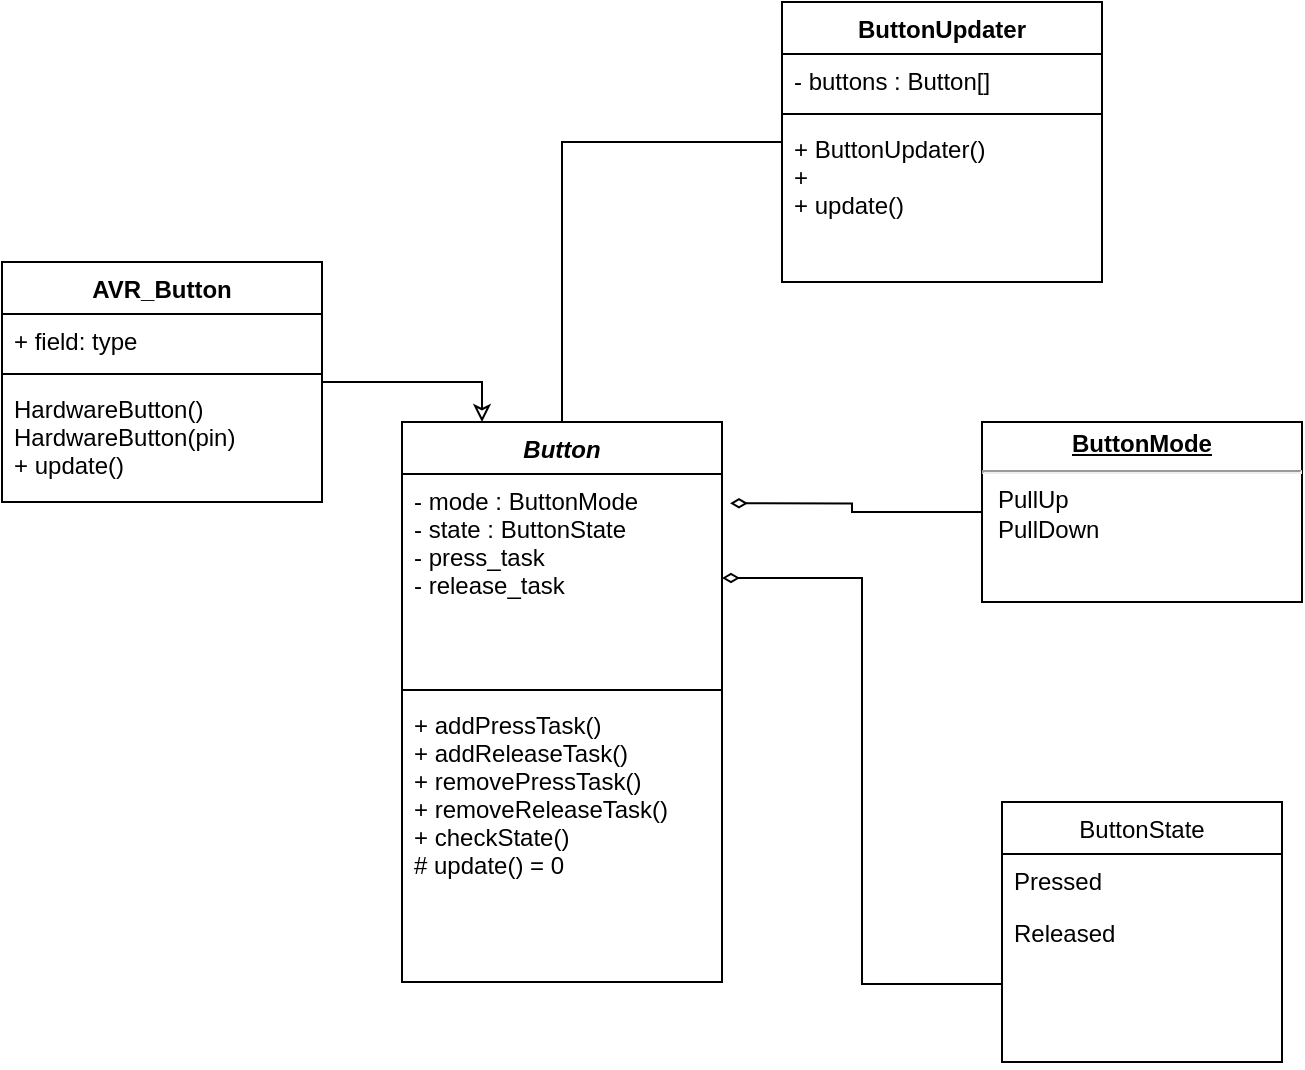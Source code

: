 <mxfile version="13.3.5" type="device"><diagram id="rO6B_b8GHd2AVXVGlqbM" name="Page-1"><mxGraphModel dx="1021" dy="640" grid="1" gridSize="10" guides="1" tooltips="1" connect="1" arrows="1" fold="1" page="1" pageScale="1" pageWidth="1600" pageHeight="1200" math="0" shadow="0"><root><mxCell id="0"/><mxCell id="1" parent="0"/><mxCell id="ov57lU5f02IB6HiW0h0y-6" style="edgeStyle=orthogonalEdgeStyle;rounded=0;orthogonalLoop=1;jettySize=auto;html=1;entryX=1.025;entryY=0.141;entryDx=0;entryDy=0;entryPerimeter=0;endArrow=diamondThin;endFill=0;" edge="1" parent="1" source="ov57lU5f02IB6HiW0h0y-5" target="ov57lU5f02IB6HiW0h0y-2"><mxGeometry relative="1" as="geometry"/></mxCell><mxCell id="ov57lU5f02IB6HiW0h0y-5" value="&lt;p style=&quot;margin: 0px ; margin-top: 4px ; text-align: center ; text-decoration: underline&quot;&gt;&lt;b&gt;ButtonMode&lt;/b&gt;&lt;/p&gt;&lt;hr&gt;&lt;p style=&quot;margin: 0px ; margin-left: 8px&quot;&gt;PullUp&lt;br&gt;PullDown&lt;/p&gt;" style="verticalAlign=top;align=left;overflow=fill;fontSize=12;fontFamily=Helvetica;html=1;" vertex="1" parent="1"><mxGeometry x="660" y="240" width="160" height="90" as="geometry"/></mxCell><mxCell id="ov57lU5f02IB6HiW0h0y-23" style="edgeStyle=orthogonalEdgeStyle;rounded=0;orthogonalLoop=1;jettySize=auto;html=1;exitX=0.5;exitY=0;exitDx=0;exitDy=0;entryX=0;entryY=0.5;entryDx=0;entryDy=0;endArrow=none;endFill=0;" edge="1" parent="1" source="ov57lU5f02IB6HiW0h0y-1" target="ov57lU5f02IB6HiW0h0y-18"><mxGeometry relative="1" as="geometry"/></mxCell><mxCell id="ov57lU5f02IB6HiW0h0y-1" value="Button&#10;" style="swimlane;fontStyle=3;align=center;verticalAlign=top;childLayout=stackLayout;horizontal=1;startSize=26;horizontalStack=0;resizeParent=1;resizeParentMax=0;resizeLast=0;collapsible=1;marginBottom=0;" vertex="1" parent="1"><mxGeometry x="370" y="240" width="160" height="280" as="geometry"/></mxCell><mxCell id="ov57lU5f02IB6HiW0h0y-2" value="- mode : ButtonMode&#10;- state : ButtonState&#10;- press_task&#10;- release_task" style="text;strokeColor=none;fillColor=none;align=left;verticalAlign=top;spacingLeft=4;spacingRight=4;overflow=hidden;rotatable=0;points=[[0,0.5],[1,0.5]];portConstraint=eastwest;" vertex="1" parent="ov57lU5f02IB6HiW0h0y-1"><mxGeometry y="26" width="160" height="104" as="geometry"/></mxCell><mxCell id="ov57lU5f02IB6HiW0h0y-3" value="" style="line;strokeWidth=1;fillColor=none;align=left;verticalAlign=middle;spacingTop=-1;spacingLeft=3;spacingRight=3;rotatable=0;labelPosition=right;points=[];portConstraint=eastwest;" vertex="1" parent="ov57lU5f02IB6HiW0h0y-1"><mxGeometry y="130" width="160" height="8" as="geometry"/></mxCell><mxCell id="ov57lU5f02IB6HiW0h0y-4" value="+ addPressTask()&#10;+ addReleaseTask()&#10;+ removePressTask()&#10;+ removeReleaseTask() &#10;+ checkState()&#10;# update() = 0" style="text;strokeColor=none;fillColor=none;align=left;verticalAlign=top;spacingLeft=4;spacingRight=4;overflow=hidden;rotatable=0;points=[[0,0.5],[1,0.5]];portConstraint=eastwest;fontStyle=0" vertex="1" parent="ov57lU5f02IB6HiW0h0y-1"><mxGeometry y="138" width="160" height="142" as="geometry"/></mxCell><mxCell id="ov57lU5f02IB6HiW0h0y-7" value="ButtonState" style="swimlane;fontStyle=0;childLayout=stackLayout;horizontal=1;startSize=26;fillColor=none;horizontalStack=0;resizeParent=1;resizeParentMax=0;resizeLast=0;collapsible=1;marginBottom=0;" vertex="1" parent="1"><mxGeometry x="670" y="430" width="140" height="130" as="geometry"/></mxCell><mxCell id="ov57lU5f02IB6HiW0h0y-8" value="Pressed" style="text;strokeColor=none;fillColor=none;align=left;verticalAlign=top;spacingLeft=4;spacingRight=4;overflow=hidden;rotatable=0;points=[[0,0.5],[1,0.5]];portConstraint=eastwest;" vertex="1" parent="ov57lU5f02IB6HiW0h0y-7"><mxGeometry y="26" width="140" height="26" as="geometry"/></mxCell><mxCell id="ov57lU5f02IB6HiW0h0y-10" value="Released" style="text;strokeColor=none;fillColor=none;align=left;verticalAlign=top;spacingLeft=4;spacingRight=4;overflow=hidden;rotatable=0;points=[[0,0.5],[1,0.5]];portConstraint=eastwest;" vertex="1" parent="ov57lU5f02IB6HiW0h0y-7"><mxGeometry y="52" width="140" height="78" as="geometry"/></mxCell><mxCell id="ov57lU5f02IB6HiW0h0y-11" style="edgeStyle=orthogonalEdgeStyle;rounded=0;orthogonalLoop=1;jettySize=auto;html=1;entryX=1;entryY=0.5;entryDx=0;entryDy=0;endArrow=diamondThin;endFill=0;" edge="1" parent="1" source="ov57lU5f02IB6HiW0h0y-10" target="ov57lU5f02IB6HiW0h0y-2"><mxGeometry relative="1" as="geometry"/></mxCell><mxCell id="ov57lU5f02IB6HiW0h0y-16" style="edgeStyle=orthogonalEdgeStyle;rounded=0;orthogonalLoop=1;jettySize=auto;html=1;entryX=0.25;entryY=0;entryDx=0;entryDy=0;endArrow=classic;endFill=0;" edge="1" parent="1" source="ov57lU5f02IB6HiW0h0y-12" target="ov57lU5f02IB6HiW0h0y-1"><mxGeometry relative="1" as="geometry"/></mxCell><mxCell id="ov57lU5f02IB6HiW0h0y-12" value="AVR_Button" style="swimlane;fontStyle=1;align=center;verticalAlign=top;childLayout=stackLayout;horizontal=1;startSize=26;horizontalStack=0;resizeParent=1;resizeParentMax=0;resizeLast=0;collapsible=1;marginBottom=0;" vertex="1" parent="1"><mxGeometry x="170" y="160" width="160" height="120" as="geometry"/></mxCell><mxCell id="ov57lU5f02IB6HiW0h0y-13" value="+ field: type" style="text;strokeColor=none;fillColor=none;align=left;verticalAlign=top;spacingLeft=4;spacingRight=4;overflow=hidden;rotatable=0;points=[[0,0.5],[1,0.5]];portConstraint=eastwest;" vertex="1" parent="ov57lU5f02IB6HiW0h0y-12"><mxGeometry y="26" width="160" height="26" as="geometry"/></mxCell><mxCell id="ov57lU5f02IB6HiW0h0y-14" value="" style="line;strokeWidth=1;fillColor=none;align=left;verticalAlign=middle;spacingTop=-1;spacingLeft=3;spacingRight=3;rotatable=0;labelPosition=right;points=[];portConstraint=eastwest;" vertex="1" parent="ov57lU5f02IB6HiW0h0y-12"><mxGeometry y="52" width="160" height="8" as="geometry"/></mxCell><mxCell id="ov57lU5f02IB6HiW0h0y-15" value="HardwareButton()&#10;HardwareButton(pin)&#10;+ update()&#10;" style="text;strokeColor=none;fillColor=none;align=left;verticalAlign=top;spacingLeft=4;spacingRight=4;overflow=hidden;rotatable=0;points=[[0,0.5],[1,0.5]];portConstraint=eastwest;" vertex="1" parent="ov57lU5f02IB6HiW0h0y-12"><mxGeometry y="60" width="160" height="60" as="geometry"/></mxCell><mxCell id="ov57lU5f02IB6HiW0h0y-18" value="ButtonUpdater" style="swimlane;fontStyle=1;align=center;verticalAlign=top;childLayout=stackLayout;horizontal=1;startSize=26;horizontalStack=0;resizeParent=1;resizeParentMax=0;resizeLast=0;collapsible=1;marginBottom=0;" vertex="1" parent="1"><mxGeometry x="560" y="30" width="160" height="140" as="geometry"/></mxCell><mxCell id="ov57lU5f02IB6HiW0h0y-19" value="- buttons : Button[]" style="text;strokeColor=none;fillColor=none;align=left;verticalAlign=top;spacingLeft=4;spacingRight=4;overflow=hidden;rotatable=0;points=[[0,0.5],[1,0.5]];portConstraint=eastwest;" vertex="1" parent="ov57lU5f02IB6HiW0h0y-18"><mxGeometry y="26" width="160" height="26" as="geometry"/></mxCell><mxCell id="ov57lU5f02IB6HiW0h0y-20" value="" style="line;strokeWidth=1;fillColor=none;align=left;verticalAlign=middle;spacingTop=-1;spacingLeft=3;spacingRight=3;rotatable=0;labelPosition=right;points=[];portConstraint=eastwest;" vertex="1" parent="ov57lU5f02IB6HiW0h0y-18"><mxGeometry y="52" width="160" height="8" as="geometry"/></mxCell><mxCell id="ov57lU5f02IB6HiW0h0y-21" value="+ ButtonUpdater()&#10;+&#10;+ update()" style="text;strokeColor=none;fillColor=none;align=left;verticalAlign=top;spacingLeft=4;spacingRight=4;overflow=hidden;rotatable=0;points=[[0,0.5],[1,0.5]];portConstraint=eastwest;" vertex="1" parent="ov57lU5f02IB6HiW0h0y-18"><mxGeometry y="60" width="160" height="80" as="geometry"/></mxCell></root></mxGraphModel></diagram></mxfile>